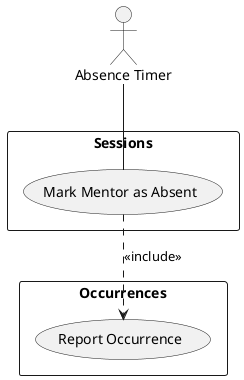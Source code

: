 @startuml Mark Mentor as Absent
actor :Absence Timer: as AbsenceTimer
rectangle "Sessions" {
  (Mark Mentor as Absent) as MarkAbsent
}
rectangle "Occurrences" {
  (Report Occurrence) as Report
}
AbsenceTimer -- MarkAbsent
MarkAbsent ..> Report : <<include>>
@enduml

# Participating Actors

- Absence Timer

# Preconditions

- Mentor has Not Started Session
- Current Time greater than MaxTardinessInterval

# Flow of Events
1. Include ReportOccurence
2. System reports that the mentor is absent

